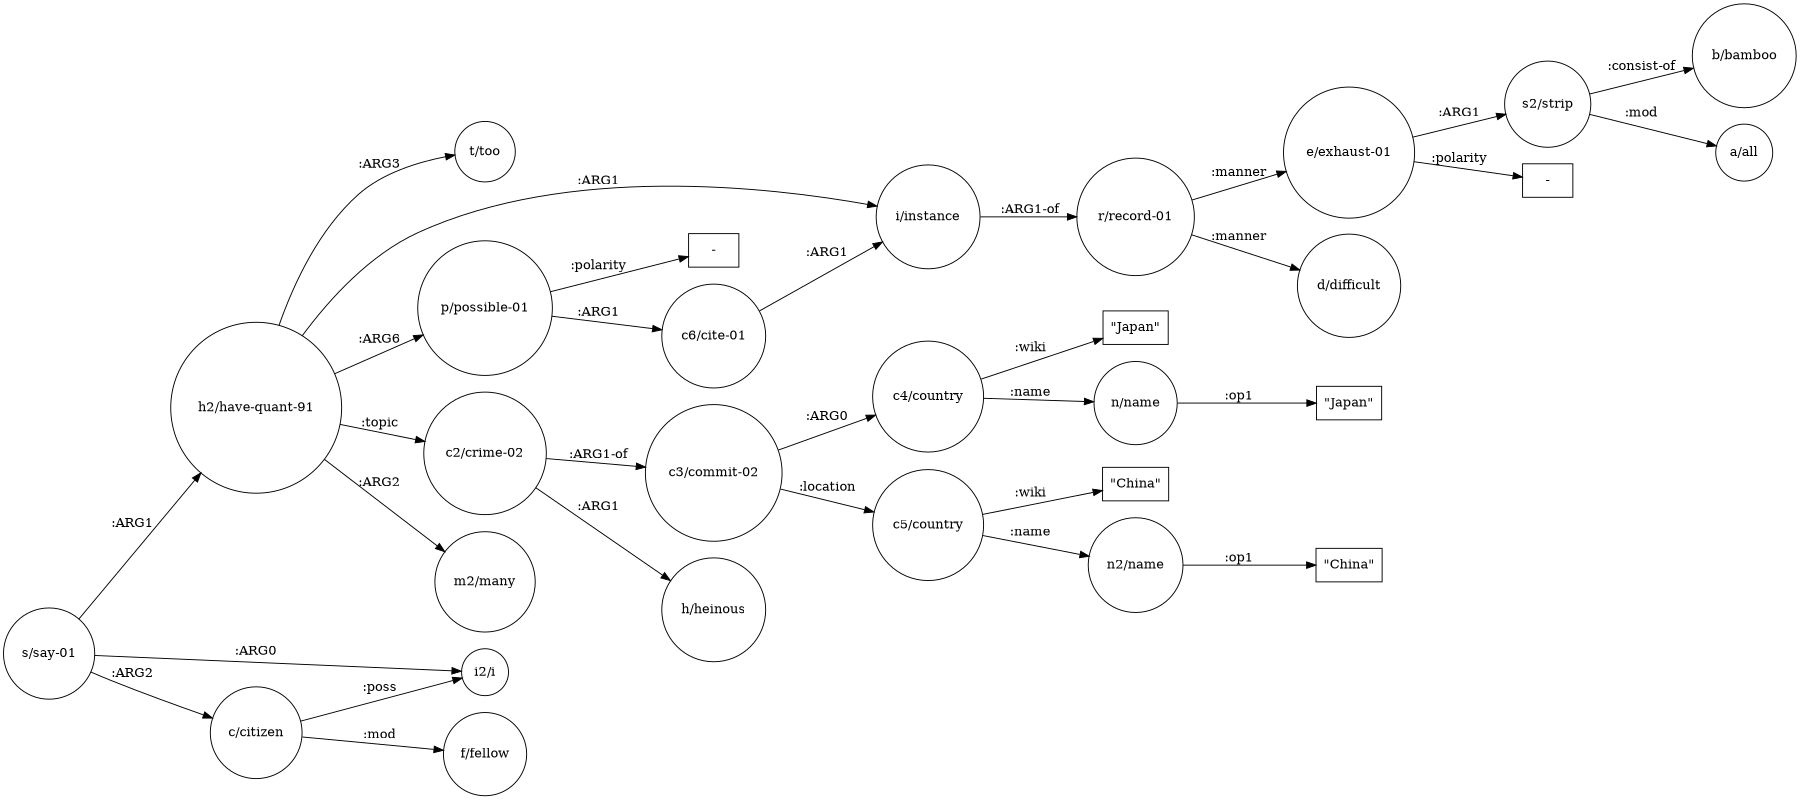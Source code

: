 digraph amr_graph {
	rankdir=LR size="12,8"
	s [label="s/say-01" shape=circle]
	i2 [label="i2/i" shape=circle]
	h2 [label="h2/have-quant-91" shape=circle]
	i [label="i/instance" shape=circle]
	r [label="r/record-01" shape=circle]
	d [label="d/difficult" shape=circle]
	e [label="e/exhaust-01" shape=circle]
	s2 [label="s2/strip" shape=circle]
	b [label="b/bamboo" shape=circle]
	a [label="a/all" shape=circle]
	m2 [label="m2/many" shape=circle]
	t [label="t/too" shape=circle]
	p [label="p/possible-01" shape=circle]
	c6 [label="c6/cite-01" shape=circle]
	c2 [label="c2/crime-02" shape=circle]
	h [label="h/heinous" shape=circle]
	c3 [label="c3/commit-02" shape=circle]
	c4 [label="c4/country" shape=circle]
	n [label="n/name" shape=circle]
	c5 [label="c5/country" shape=circle]
	n2 [label="n2/name" shape=circle]
	c [label="c/citizen" shape=circle]
	f [label="f/fellow" shape=circle]
	s -> i2 [label=":ARG0"]
	s -> h2 [label=":ARG1"]
	h2 -> i [label=":ARG1"]
	i -> r [label=":ARG1-of"]
	r -> d [label=":manner"]
	r -> e [label=":manner"]
	e -> s2 [label=":ARG1"]
	s2 -> b [label=":consist-of"]
	s2 -> a [label=":mod"]
	h2 -> m2 [label=":ARG2"]
	h2 -> t [label=":ARG3"]
	h2 -> p [label=":ARG6"]
	p -> c6 [label=":ARG1"]
	c6 -> i [label=":ARG1"]
	h2 -> c2 [label=":topic"]
	c2 -> h [label=":ARG1"]
	c2 -> c3 [label=":ARG1-of"]
	c3 -> c4 [label=":ARG0"]
	c4 -> n [label=":name"]
	c3 -> c5 [label=":location"]
	c5 -> n2 [label=":name"]
	s -> c [label=":ARG2"]
	c -> f [label=":mod"]
	c -> i2 [label=":poss"]
	node_0 [label="-" shape=rectangle]
	e -> node_0 [label=":polarity"]
	node_1 [label="-" shape=rectangle]
	p -> node_1 [label=":polarity"]
	node_2 [label="\"Japan\"" shape=rectangle]
	c4 -> node_2 [label=":wiki"]
	node_3 [label="\"Japan\"" shape=rectangle]
	n -> node_3 [label=":op1"]
	node_4 [label="\"China\"" shape=rectangle]
	c5 -> node_4 [label=":wiki"]
	node_5 [label="\"China\"" shape=rectangle]
	n2 -> node_5 [label=":op1"]
}
